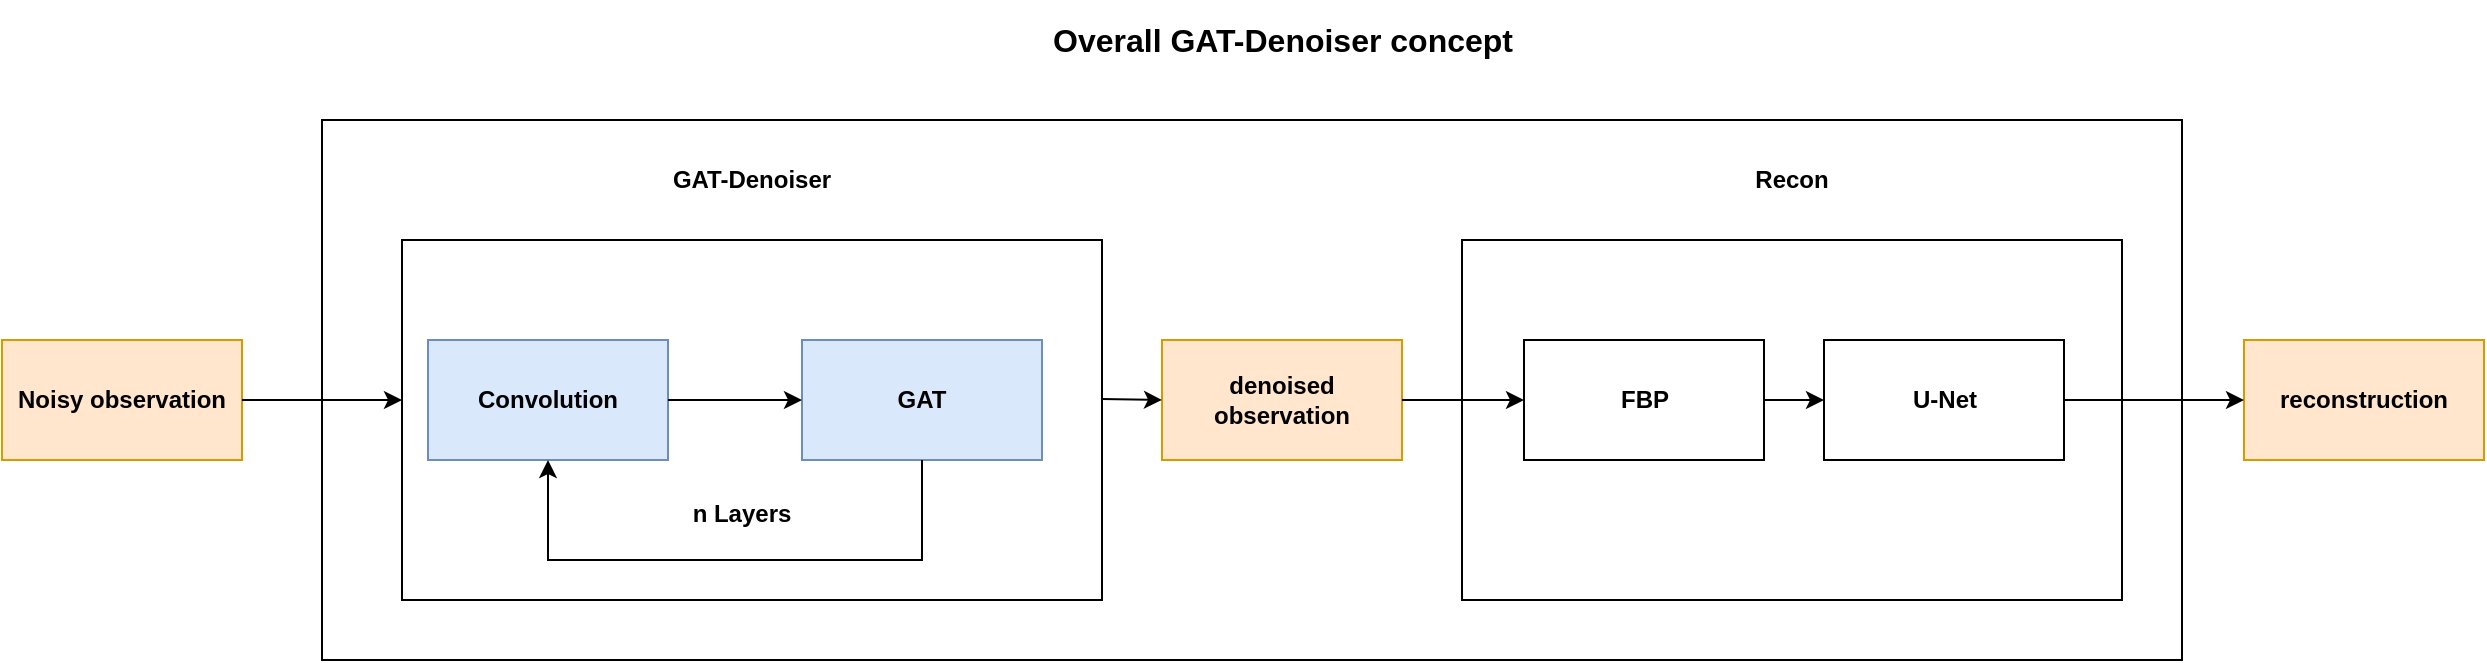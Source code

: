 <mxfile version="18.0.6" type="device"><diagram id="IVW-D5IY_ifht7UYDe2h" name="Seite-1"><mxGraphModel dx="1673" dy="1018" grid="1" gridSize="10" guides="1" tooltips="1" connect="1" arrows="1" fold="1" page="1" pageScale="1" pageWidth="827" pageHeight="1169" math="0" shadow="0"><root><mxCell id="0"/><mxCell id="1" parent="0"/><mxCell id="yXlWfUv92L7bOnYATOFU-22" value="" style="rounded=0;whiteSpace=wrap;html=1;fillColor=none;" parent="1" vertex="1"><mxGeometry x="160" y="380" width="930" height="270" as="geometry"/></mxCell><mxCell id="_GnUzYhwA8iooiqMwlZ_-1" value="" style="rounded=0;whiteSpace=wrap;html=1;fillColor=none;" vertex="1" parent="1"><mxGeometry x="730" y="440" width="330" height="180" as="geometry"/></mxCell><mxCell id="yXlWfUv92L7bOnYATOFU-1" value="" style="rounded=0;whiteSpace=wrap;html=1;fillColor=none;" parent="1" vertex="1"><mxGeometry x="200" y="440" width="350" height="180" as="geometry"/></mxCell><mxCell id="yXlWfUv92L7bOnYATOFU-3" value="Overall GAT-Denoiser concept" style="text;html=1;strokeColor=none;fillColor=none;align=center;verticalAlign=middle;whiteSpace=wrap;rounded=0;fontStyle=1;fontSize=16;" parent="1" vertex="1"><mxGeometry x="512.5" y="320" width="255" height="40" as="geometry"/></mxCell><mxCell id="yXlWfUv92L7bOnYATOFU-4" value="Noisy observation" style="rounded=0;whiteSpace=wrap;html=1;fillColor=#ffe6cc;strokeColor=#d79b00;fontStyle=1" parent="1" vertex="1"><mxGeometry y="490" width="120" height="60" as="geometry"/></mxCell><mxCell id="yXlWfUv92L7bOnYATOFU-5" value="Convolution" style="rounded=0;whiteSpace=wrap;html=1;fillColor=#dae8fc;strokeColor=#6c8ebf;fontStyle=1" parent="1" vertex="1"><mxGeometry x="213" y="490" width="120" height="60" as="geometry"/></mxCell><mxCell id="yXlWfUv92L7bOnYATOFU-6" value="GAT" style="rounded=0;whiteSpace=wrap;html=1;fillColor=#dae8fc;strokeColor=#6c8ebf;fontStyle=1" parent="1" vertex="1"><mxGeometry x="400" y="490" width="120" height="60" as="geometry"/></mxCell><mxCell id="yXlWfUv92L7bOnYATOFU-7" value="GAT-Denoiser" style="text;html=1;strokeColor=none;fillColor=none;align=center;verticalAlign=middle;whiteSpace=wrap;rounded=0;fontStyle=1" parent="1" vertex="1"><mxGeometry x="275" y="390" width="200" height="40" as="geometry"/></mxCell><mxCell id="yXlWfUv92L7bOnYATOFU-8" value="denoised observation" style="rounded=0;whiteSpace=wrap;html=1;fillColor=#ffe6cc;strokeColor=#d79b00;fontStyle=1" parent="1" vertex="1"><mxGeometry x="580" y="490" width="120" height="60" as="geometry"/></mxCell><mxCell id="yXlWfUv92L7bOnYATOFU-9" value="" style="endArrow=classic;html=1;rounded=0;" parent="1" source="yXlWfUv92L7bOnYATOFU-4" edge="1"><mxGeometry width="50" height="50" relative="1" as="geometry"><mxPoint x="310" y="540" as="sourcePoint"/><mxPoint x="200" y="520" as="targetPoint"/><Array as="points"/></mxGeometry></mxCell><mxCell id="yXlWfUv92L7bOnYATOFU-10" value="" style="endArrow=classic;html=1;rounded=0;fontSize=16;entryX=0;entryY=0.5;entryDx=0;entryDy=0;exitX=0.999;exitY=0.442;exitDx=0;exitDy=0;exitPerimeter=0;" parent="1" target="yXlWfUv92L7bOnYATOFU-8" edge="1" source="yXlWfUv92L7bOnYATOFU-1"><mxGeometry width="50" height="50" relative="1" as="geometry"><mxPoint x="560" y="520" as="sourcePoint"/><mxPoint x="700" y="520" as="targetPoint"/><Array as="points"/></mxGeometry></mxCell><mxCell id="yXlWfUv92L7bOnYATOFU-11" value="" style="endArrow=classic;html=1;rounded=0;fontSize=16;exitX=1;exitY=0.5;exitDx=0;exitDy=0;entryX=0;entryY=0.5;entryDx=0;entryDy=0;" parent="1" source="yXlWfUv92L7bOnYATOFU-5" target="yXlWfUv92L7bOnYATOFU-6" edge="1"><mxGeometry width="50" height="50" relative="1" as="geometry"><mxPoint x="200" y="500" as="sourcePoint"/><mxPoint x="250" y="450" as="targetPoint"/></mxGeometry></mxCell><mxCell id="yXlWfUv92L7bOnYATOFU-12" value="" style="endArrow=classic;html=1;rounded=0;fontSize=16;exitX=0.5;exitY=1;exitDx=0;exitDy=0;entryX=0.5;entryY=1;entryDx=0;entryDy=0;" parent="1" source="yXlWfUv92L7bOnYATOFU-6" target="yXlWfUv92L7bOnYATOFU-5" edge="1"><mxGeometry width="50" height="50" relative="1" as="geometry"><mxPoint x="200" y="510" as="sourcePoint"/><mxPoint x="250" y="460" as="targetPoint"/><Array as="points"><mxPoint x="460" y="600"/><mxPoint x="273" y="600"/></Array></mxGeometry></mxCell><mxCell id="yXlWfUv92L7bOnYATOFU-13" value="&lt;font style=&quot;font-size: 12px;&quot;&gt;&lt;b&gt;n Layers&lt;/b&gt;&lt;/font&gt;" style="text;html=1;strokeColor=none;fillColor=none;align=center;verticalAlign=middle;whiteSpace=wrap;rounded=0;fontSize=16;" parent="1" vertex="1"><mxGeometry x="340" y="560" width="60" height="30" as="geometry"/></mxCell><mxCell id="yXlWfUv92L7bOnYATOFU-14" value="" style="rounded=0;whiteSpace=wrap;html=1;fillColor=none;" parent="1" vertex="1"><mxGeometry x="761" y="490" width="120" height="60" as="geometry"/></mxCell><mxCell id="yXlWfUv92L7bOnYATOFU-15" value="FBP" style="text;html=1;strokeColor=none;fillColor=none;align=center;verticalAlign=middle;whiteSpace=wrap;rounded=0;fontStyle=1" parent="1" vertex="1"><mxGeometry x="773.5" y="510" width="95" height="20" as="geometry"/></mxCell><mxCell id="yXlWfUv92L7bOnYATOFU-16" value="" style="rounded=0;whiteSpace=wrap;html=1;fillColor=none;" parent="1" vertex="1"><mxGeometry x="911" y="490" width="120" height="60" as="geometry"/></mxCell><mxCell id="yXlWfUv92L7bOnYATOFU-17" value="U-Net" style="text;html=1;strokeColor=none;fillColor=none;align=center;verticalAlign=middle;whiteSpace=wrap;rounded=0;fontStyle=1" parent="1" vertex="1"><mxGeometry x="923.5" y="510" width="95" height="20" as="geometry"/></mxCell><mxCell id="yXlWfUv92L7bOnYATOFU-18" value="reconstruction" style="rounded=0;whiteSpace=wrap;html=1;fillColor=#ffe6cc;strokeColor=#d79b00;fontStyle=1" parent="1" vertex="1"><mxGeometry x="1121" y="490" width="120" height="60" as="geometry"/></mxCell><mxCell id="yXlWfUv92L7bOnYATOFU-19" value="" style="endArrow=classic;html=1;rounded=0;fontSize=16;entryX=0;entryY=0.5;entryDx=0;entryDy=0;exitX=1;exitY=0.5;exitDx=0;exitDy=0;" parent="1" source="yXlWfUv92L7bOnYATOFU-8" target="yXlWfUv92L7bOnYATOFU-14" edge="1"><mxGeometry width="50" height="50" relative="1" as="geometry"><mxPoint x="570" y="530" as="sourcePoint"/><mxPoint x="600" y="530" as="targetPoint"/><Array as="points"/></mxGeometry></mxCell><mxCell id="yXlWfUv92L7bOnYATOFU-20" value="" style="endArrow=classic;html=1;rounded=0;fontSize=16;entryX=0;entryY=0.5;entryDx=0;entryDy=0;exitX=1;exitY=0.5;exitDx=0;exitDy=0;" parent="1" source="yXlWfUv92L7bOnYATOFU-14" target="yXlWfUv92L7bOnYATOFU-16" edge="1"><mxGeometry width="50" height="50" relative="1" as="geometry"><mxPoint x="580" y="540" as="sourcePoint"/><mxPoint x="610" y="540" as="targetPoint"/><Array as="points"/></mxGeometry></mxCell><mxCell id="yXlWfUv92L7bOnYATOFU-21" value="" style="endArrow=classic;html=1;rounded=0;exitX=1;exitY=0.5;exitDx=0;exitDy=0;entryX=0;entryY=0.5;entryDx=0;entryDy=0;" parent="1" source="yXlWfUv92L7bOnYATOFU-16" target="yXlWfUv92L7bOnYATOFU-18" edge="1"><mxGeometry width="50" height="50" relative="1" as="geometry"><mxPoint x="690" y="550" as="sourcePoint"/><mxPoint x="740" y="500" as="targetPoint"/></mxGeometry></mxCell><mxCell id="yXlWfUv92L7bOnYATOFU-23" value="Recon" style="text;html=1;strokeColor=none;fillColor=none;align=center;verticalAlign=middle;whiteSpace=wrap;rounded=0;fontStyle=1" parent="1" vertex="1"><mxGeometry x="815" y="395" width="160" height="30" as="geometry"/></mxCell></root></mxGraphModel></diagram></mxfile>